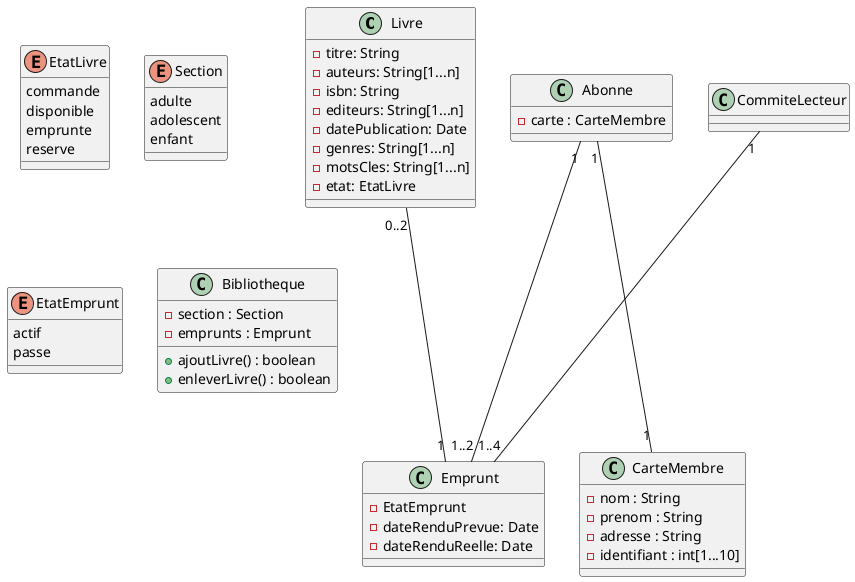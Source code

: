 @startuml
class Livre {
      - titre: String
      - auteurs: String[1...n]
      - isbn: String
      - editeurs: String[1...n]
      - datePublication: Date
      - genres: String[1...n]
      - motsCles: String[1...n]
      - etat: EtatLivre
}

enum EtatLivre {
      commande
      disponible
      emprunte
      reserve
}

enum Section {
      adulte
      adolescent
      enfant
}

enum EtatEmprunt {
      actif
      passe
}

Class Emprunt {
      - EtatEmprunt
      - dateRenduPrevue: Date
      - dateRenduReelle: Date
}

class CarteMembre {
   - nom : String
   - prenom : String
   - adresse : String
   - identifiant : int[1...10]
}

class Abonne {
    - carte : CarteMembre
}

class CommiteLecteur {

}


class Bibliotheque {
    - section : Section
    - emprunts : Emprunt


    + ajoutLivre() : boolean
    + enleverLivre() : boolean
}


Livre "0..2" --- "1" Emprunt

Abonne "1" --- "1..2" Emprunt

Abonne "1" --- "1" CarteMembre

CommiteLecteur "1" --- "1..4" Emprunt


@enduml

